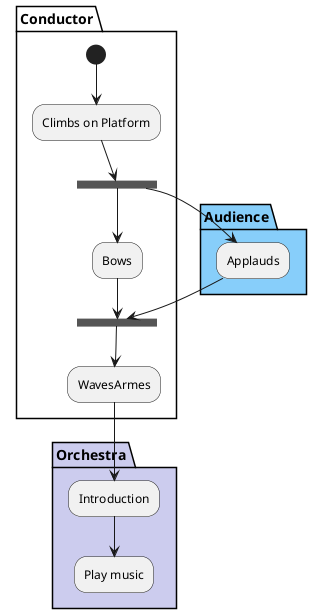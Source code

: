 @startuml

partition Conductor {
  (*) --> "Climbs on Platform"
  --> === S1 ===
  --> Bows
}

partition Audience #LightSkyBlue {
  === S1 === --> Applauds
}

partition Conductor {
  Bows --> === S2 ===
  --> WavesArmes
  Applauds --> === S2 ===
}

partition Orchestra #CCCCEE {
  WavesArmes --> Introduction
  --> "Play music"
}

@enduml
